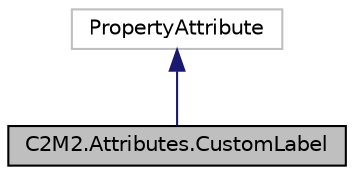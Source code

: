 digraph "C2M2.Attributes.CustomLabel"
{
 // LATEX_PDF_SIZE
  edge [fontname="Helvetica",fontsize="10",labelfontname="Helvetica",labelfontsize="10"];
  node [fontname="Helvetica",fontsize="10",shape=record];
  Node1 [label="C2M2.Attributes.CustomLabel",height=0.2,width=0.4,color="black", fillcolor="grey75", style="filled", fontcolor="black",tooltip="Custom property attribute to override UnityEditor labels of variables"];
  Node2 -> Node1 [dir="back",color="midnightblue",fontsize="10",style="solid",fontname="Helvetica"];
  Node2 [label="PropertyAttribute",height=0.2,width=0.4,color="grey75", fillcolor="white", style="filled",tooltip=" "];
}
